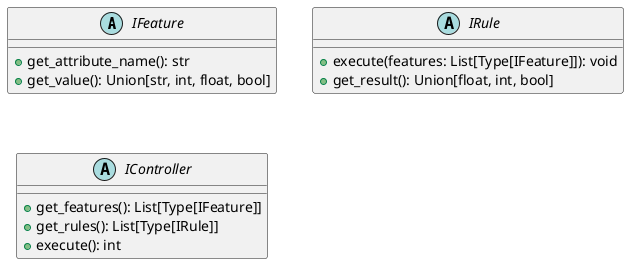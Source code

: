 @startuml

abstract IFeature {
  +get_attribute_name(): str
  +get_value(): Union[str, int, float, bool]
}

abstract IRule {
  +execute(features: List[Type[IFeature]]): void
  +get_result(): Union[float, int, bool]
}

abstract IController {
  +get_features(): List[Type[IFeature]]
  +get_rules(): List[Type[IRule]]
  +execute(): int
}

/'
class YourConcreteFeature implements IFeature {
  -attribute_name: str
  -value: Union[str, int, float, bool]
  +get_attribute_name(): str
  +get_value(): Union[str, int, float, bool]
}

class YourConcreteRule implements IRule {
  +execute(features: List[Type[IFeature]]): void
  +get_result(): Union[float, int, bool]
}

class YourConcreteController implements IController {
  +get_features(): List[Type[IFeature]]
  +get_rules(): List[Type[IRule]]
  +execute(): int
} 

IController o-- IFeature
IRule o-- IFeature
IRule o-- IController
'/

@enduml
